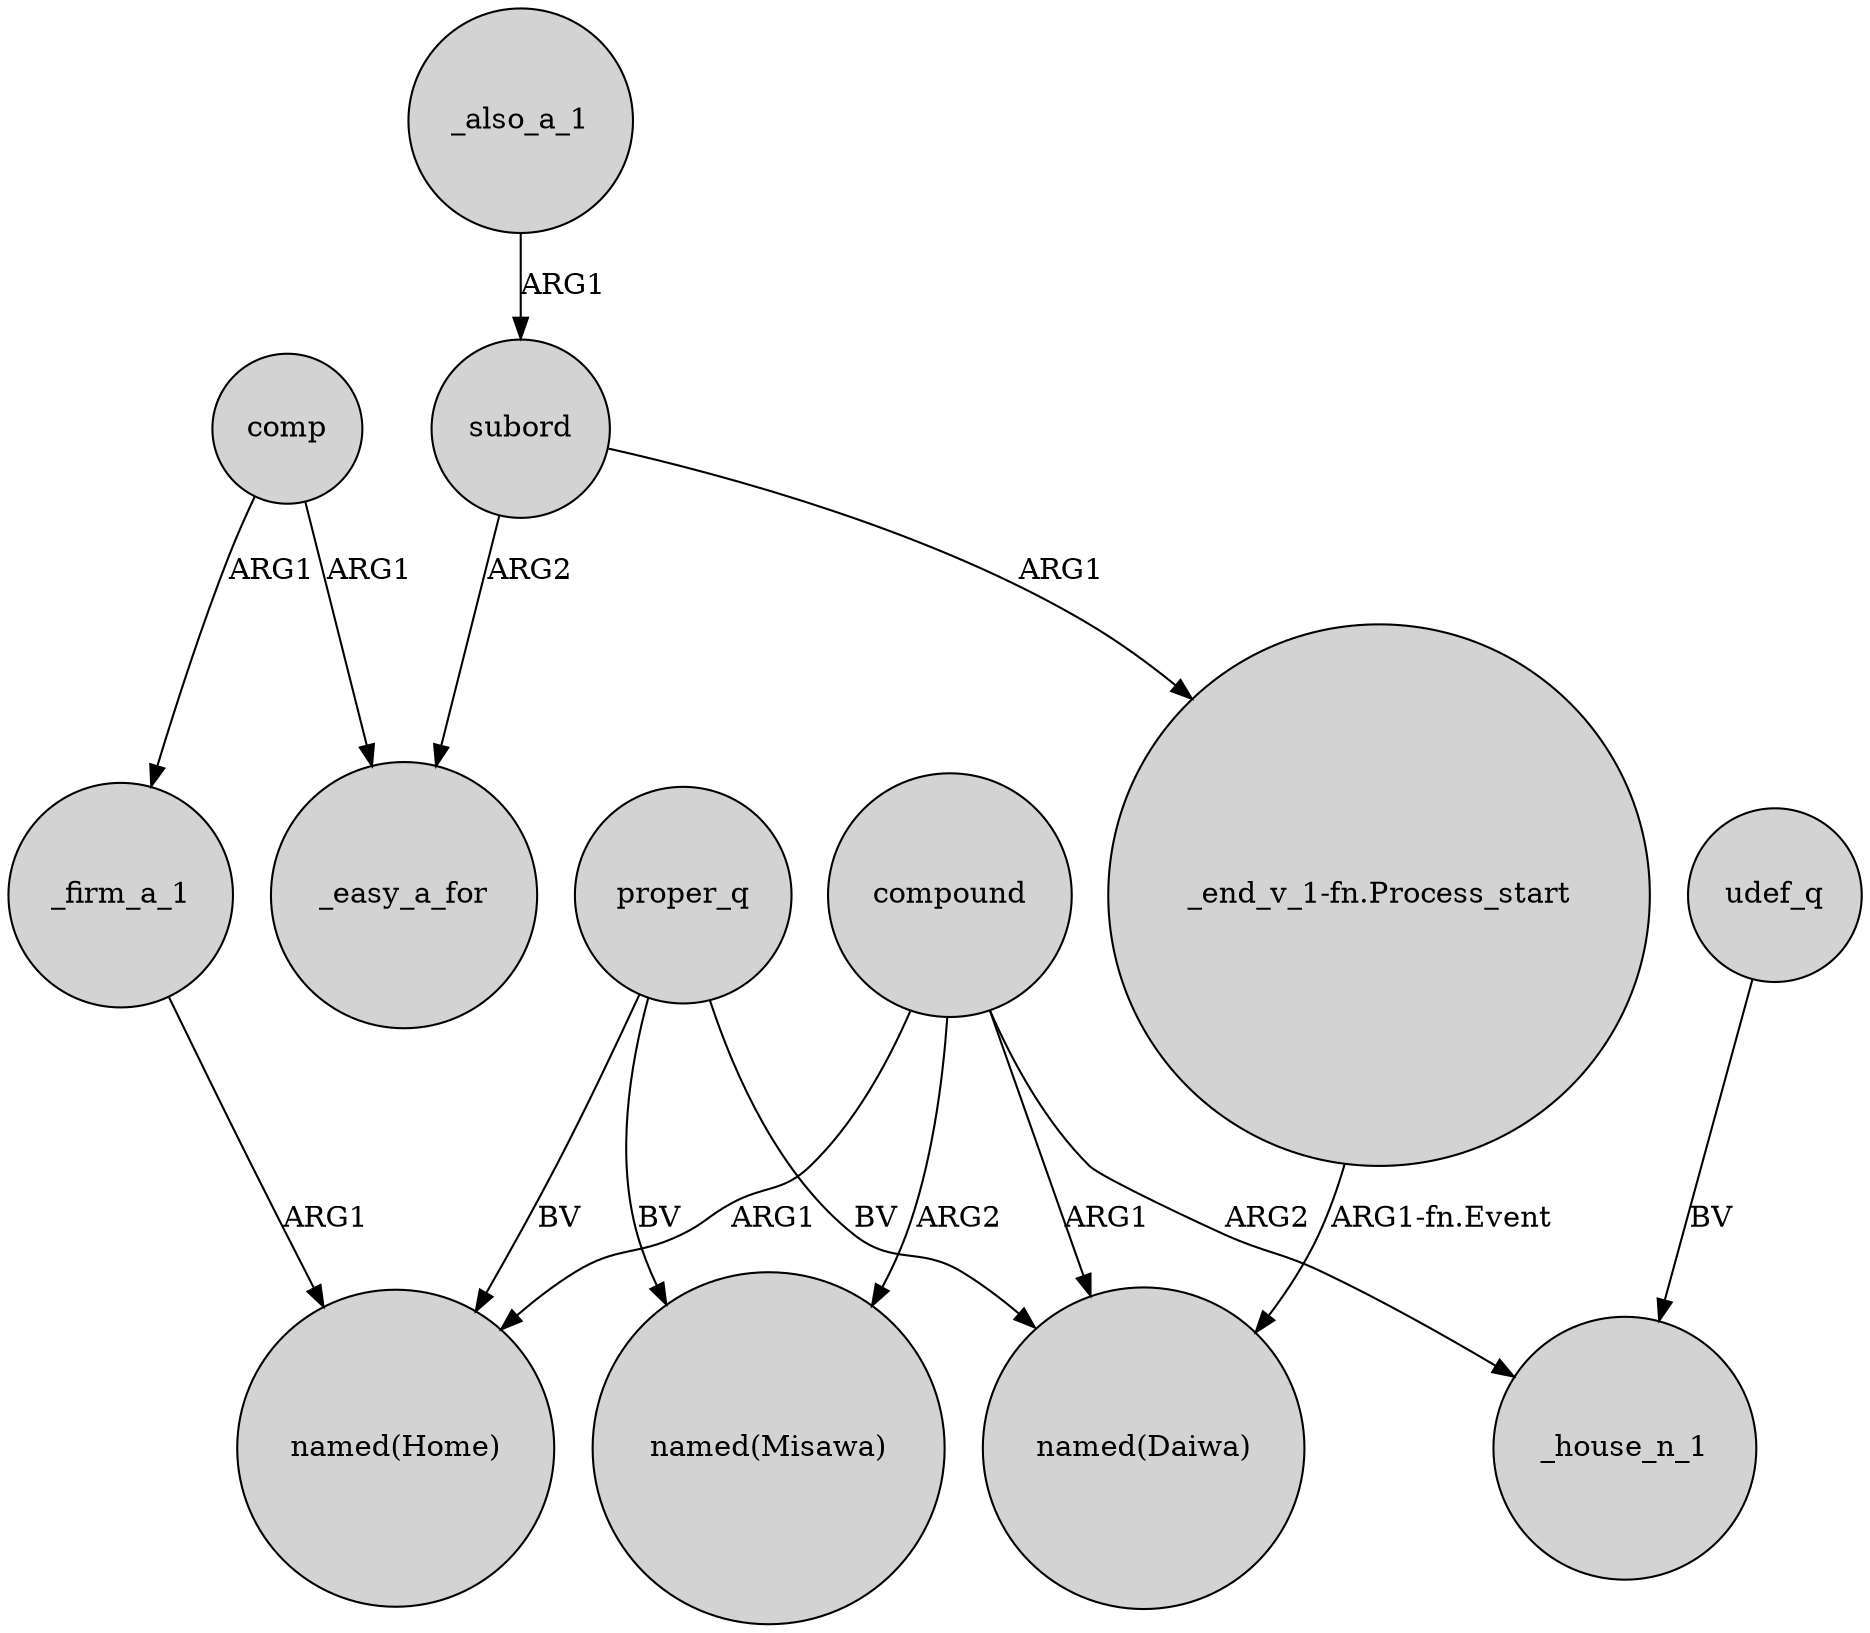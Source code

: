digraph {
	node [shape=circle style=filled]
	comp -> _firm_a_1 [label=ARG1]
	subord -> "_end_v_1-fn.Process_start" [label=ARG1]
	"_end_v_1-fn.Process_start" -> "named(Daiwa)" [label="ARG1-fn.Event"]
	compound -> "named(Daiwa)" [label=ARG1]
	proper_q -> "named(Misawa)" [label=BV]
	proper_q -> "named(Daiwa)" [label=BV]
	udef_q -> _house_n_1 [label=BV]
	compound -> _house_n_1 [label=ARG2]
	compound -> "named(Misawa)" [label=ARG2]
	_firm_a_1 -> "named(Home)" [label=ARG1]
	comp -> _easy_a_for [label=ARG1]
	_also_a_1 -> subord [label=ARG1]
	proper_q -> "named(Home)" [label=BV]
	compound -> "named(Home)" [label=ARG1]
	subord -> _easy_a_for [label=ARG2]
}

